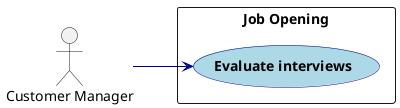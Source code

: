 @startuml US1018_UCD
'https://plantuml.com/use-case-diagram

skinparam usecase {
    BackgroundColor LightBlue
    BorderColor DarkBlue
    ArrowColor DarkBlue
    FontStyle Bold
}

:Customer Manager: as CustomerManager


left to right direction

rectangle "Job Opening" as jobOpening {
  usecase "Evaluate interviews" as Evaluate
}

CustomerManager --> (Evaluate)

@enduml

